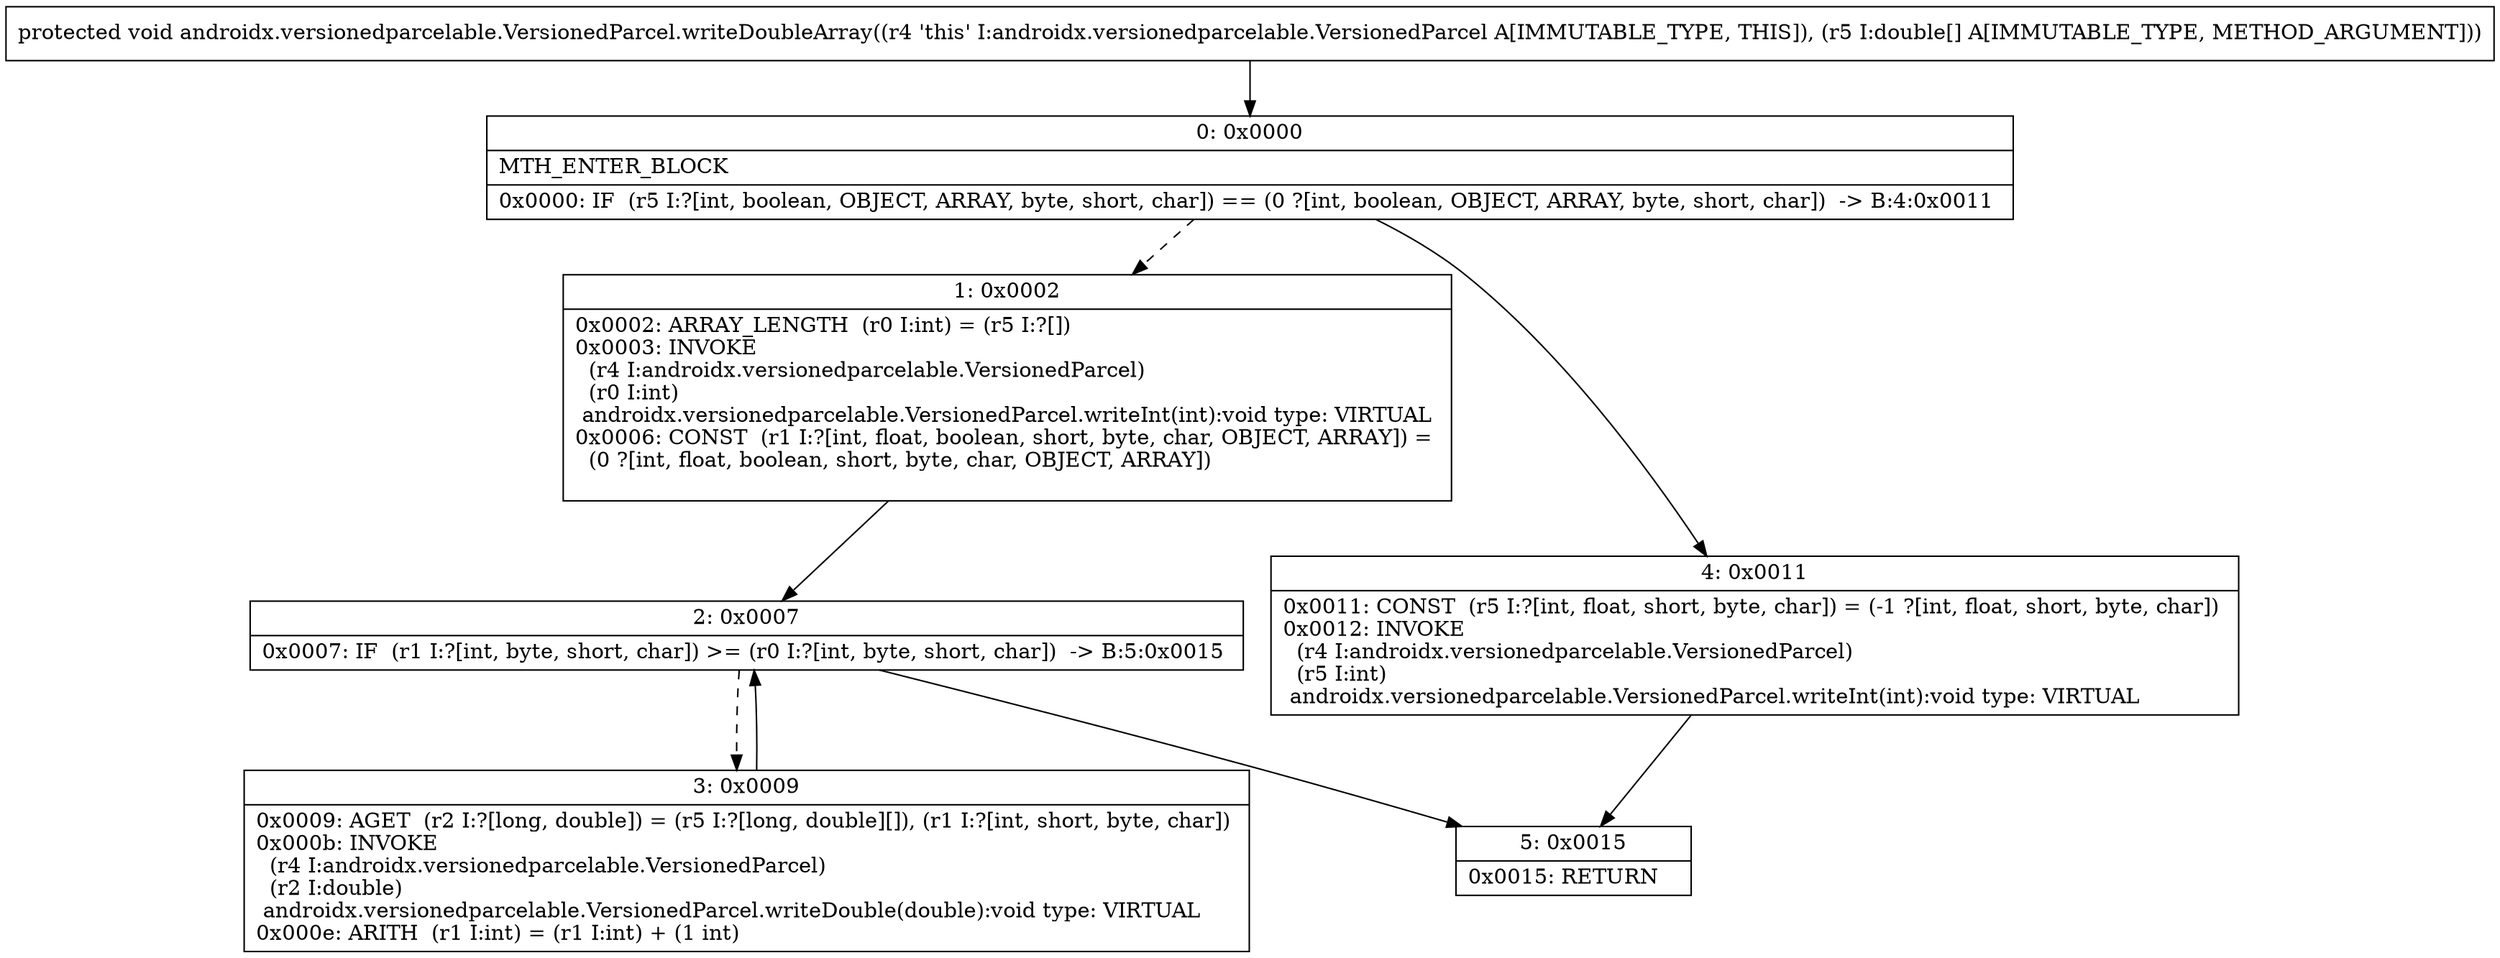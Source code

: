 digraph "CFG forandroidx.versionedparcelable.VersionedParcel.writeDoubleArray([D)V" {
Node_0 [shape=record,label="{0\:\ 0x0000|MTH_ENTER_BLOCK\l|0x0000: IF  (r5 I:?[int, boolean, OBJECT, ARRAY, byte, short, char]) == (0 ?[int, boolean, OBJECT, ARRAY, byte, short, char])  \-\> B:4:0x0011 \l}"];
Node_1 [shape=record,label="{1\:\ 0x0002|0x0002: ARRAY_LENGTH  (r0 I:int) = (r5 I:?[]) \l0x0003: INVOKE  \l  (r4 I:androidx.versionedparcelable.VersionedParcel)\l  (r0 I:int)\l androidx.versionedparcelable.VersionedParcel.writeInt(int):void type: VIRTUAL \l0x0006: CONST  (r1 I:?[int, float, boolean, short, byte, char, OBJECT, ARRAY]) = \l  (0 ?[int, float, boolean, short, byte, char, OBJECT, ARRAY])\l \l}"];
Node_2 [shape=record,label="{2\:\ 0x0007|0x0007: IF  (r1 I:?[int, byte, short, char]) \>= (r0 I:?[int, byte, short, char])  \-\> B:5:0x0015 \l}"];
Node_3 [shape=record,label="{3\:\ 0x0009|0x0009: AGET  (r2 I:?[long, double]) = (r5 I:?[long, double][]), (r1 I:?[int, short, byte, char]) \l0x000b: INVOKE  \l  (r4 I:androidx.versionedparcelable.VersionedParcel)\l  (r2 I:double)\l androidx.versionedparcelable.VersionedParcel.writeDouble(double):void type: VIRTUAL \l0x000e: ARITH  (r1 I:int) = (r1 I:int) + (1 int) \l}"];
Node_4 [shape=record,label="{4\:\ 0x0011|0x0011: CONST  (r5 I:?[int, float, short, byte, char]) = (\-1 ?[int, float, short, byte, char]) \l0x0012: INVOKE  \l  (r4 I:androidx.versionedparcelable.VersionedParcel)\l  (r5 I:int)\l androidx.versionedparcelable.VersionedParcel.writeInt(int):void type: VIRTUAL \l}"];
Node_5 [shape=record,label="{5\:\ 0x0015|0x0015: RETURN   \l}"];
MethodNode[shape=record,label="{protected void androidx.versionedparcelable.VersionedParcel.writeDoubleArray((r4 'this' I:androidx.versionedparcelable.VersionedParcel A[IMMUTABLE_TYPE, THIS]), (r5 I:double[] A[IMMUTABLE_TYPE, METHOD_ARGUMENT])) }"];
MethodNode -> Node_0;
Node_0 -> Node_1[style=dashed];
Node_0 -> Node_4;
Node_1 -> Node_2;
Node_2 -> Node_3[style=dashed];
Node_2 -> Node_5;
Node_3 -> Node_2;
Node_4 -> Node_5;
}

